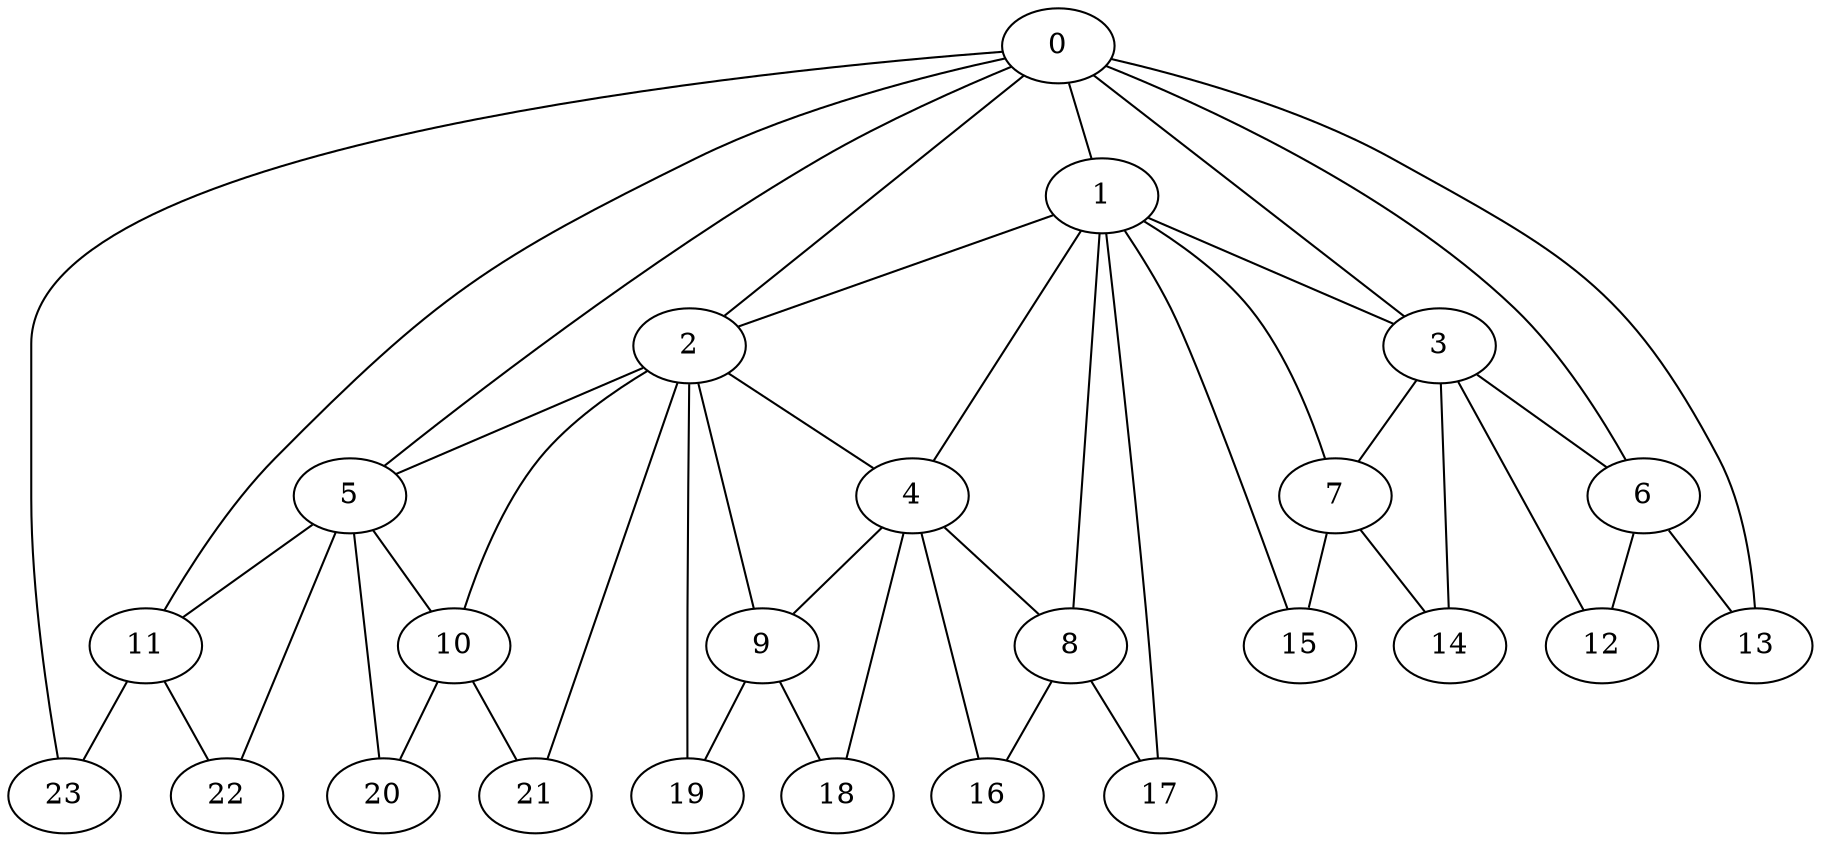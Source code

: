graph G {
   8 -- 17
   8 -- 16
   0 -- 1
   0 -- 2
   0 -- 11
   0 -- 3
   0 -- 13
   0 -- 5
   0 -- 6
   0 -- 23
   1 -- 8
   1 -- 2
   1 -- 3
   1 -- 4
   1 -- 15
   1 -- 7
   1 -- 17
   2 -- 9
   2 -- 4
   2 -- 21
   2 -- 5
   2 -- 10
   2 -- 19
   3 -- 14
   3 -- 6
   3 -- 7
   3 -- 12
   4 -- 9
   4 -- 18
   4 -- 16
   4 -- 8
   5 -- 10
   5 -- 11
   5 -- 20
   5 -- 22
   6 -- 12
   6 -- 13
   7 -- 14
   7 -- 15
   9 -- 18
   9 -- 19
   10 -- 21
   10 -- 20
   11 -- 22
   11 -- 23
}
